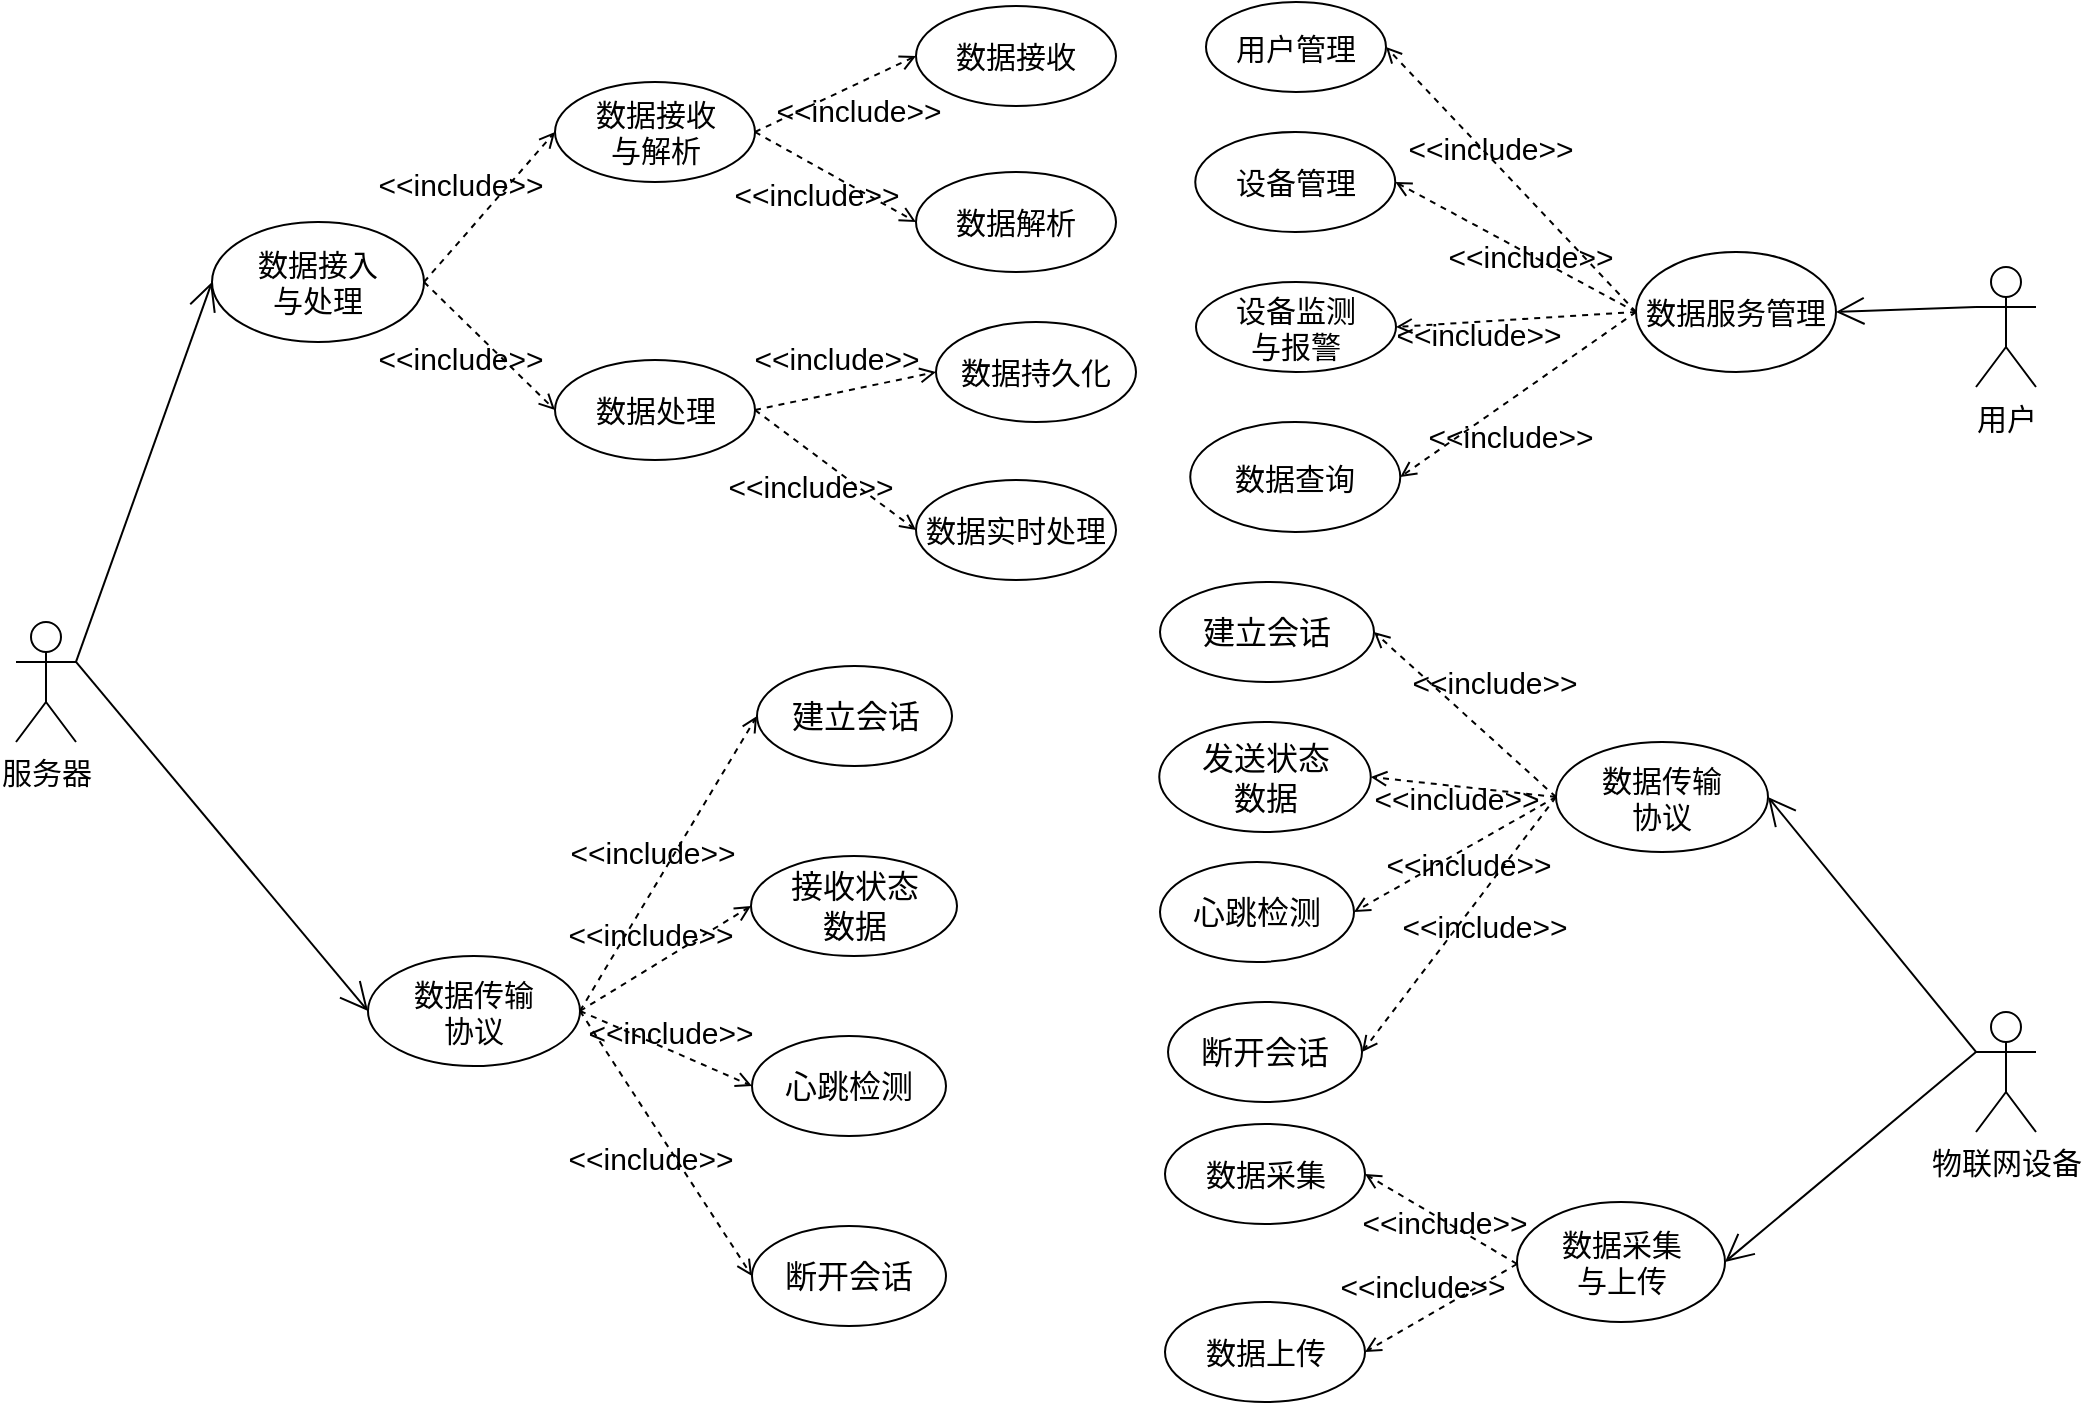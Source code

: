 <mxfile version="21.1.4" type="github">
  <diagram name="第 1 页" id="rm_AjaoqxogWTn5zpEYG">
    <mxGraphModel dx="1878" dy="952" grid="1" gridSize="10" guides="1" tooltips="1" connect="1" arrows="1" fold="1" page="1" pageScale="1" pageWidth="827" pageHeight="1169" math="0" shadow="0">
      <root>
        <mxCell id="0" />
        <mxCell id="1" parent="0" />
        <mxCell id="xVqG0_X76cOuItJ1Ll3z-10" value="数据接入&lt;br style=&quot;font-size: 15px;&quot;&gt;与处理" style="ellipse;whiteSpace=wrap;html=1;fontSize=15;" parent="1" vertex="1">
          <mxGeometry x="268" y="310" width="106" height="60" as="geometry" />
        </mxCell>
        <mxCell id="xVqG0_X76cOuItJ1Ll3z-11" value="&amp;lt;&amp;lt;include&amp;gt;&amp;gt;" style="html=1;verticalAlign=bottom;labelBackgroundColor=none;endArrow=open;endFill=0;dashed=1;rounded=0;fontSize=15;exitX=1;exitY=0.5;exitDx=0;exitDy=0;entryX=0;entryY=0.5;entryDx=0;entryDy=0;" parent="1" source="xVqG0_X76cOuItJ1Ll3z-10" target="xVqG0_X76cOuItJ1Ll3z-12" edge="1">
          <mxGeometry x="-0.192" y="11" width="160" relative="1" as="geometry">
            <mxPoint x="409.5" y="300" as="sourcePoint" />
            <mxPoint x="499.5" y="250" as="targetPoint" />
            <mxPoint as="offset" />
          </mxGeometry>
        </mxCell>
        <mxCell id="xVqG0_X76cOuItJ1Ll3z-12" value="数据接收&lt;br style=&quot;font-size: 15px;&quot;&gt;与解析" style="ellipse;whiteSpace=wrap;html=1;fontSize=15;" parent="1" vertex="1">
          <mxGeometry x="439.5" y="240" width="100" height="50" as="geometry" />
        </mxCell>
        <mxCell id="xVqG0_X76cOuItJ1Ll3z-13" style="edgeStyle=none;rounded=0;orthogonalLoop=1;jettySize=auto;html=1;entryX=0;entryY=0.5;entryDx=0;entryDy=0;fontSize=15;" parent="1" source="xVqG0_X76cOuItJ1Ll3z-12" target="xVqG0_X76cOuItJ1Ll3z-12" edge="1">
          <mxGeometry relative="1" as="geometry" />
        </mxCell>
        <mxCell id="xVqG0_X76cOuItJ1Ll3z-14" value="数据处理" style="ellipse;whiteSpace=wrap;html=1;fontSize=15;" parent="1" vertex="1">
          <mxGeometry x="439.5" y="379" width="100" height="50" as="geometry" />
        </mxCell>
        <mxCell id="xVqG0_X76cOuItJ1Ll3z-15" style="edgeStyle=none;rounded=0;orthogonalLoop=1;jettySize=auto;html=1;entryX=0;entryY=0.5;entryDx=0;entryDy=0;fontSize=15;" parent="1" source="xVqG0_X76cOuItJ1Ll3z-14" target="xVqG0_X76cOuItJ1Ll3z-14" edge="1">
          <mxGeometry relative="1" as="geometry" />
        </mxCell>
        <mxCell id="xVqG0_X76cOuItJ1Ll3z-16" value="&amp;lt;&amp;lt;include&amp;gt;&amp;gt;" style="html=1;verticalAlign=bottom;labelBackgroundColor=none;endArrow=open;endFill=0;dashed=1;rounded=0;fontSize=15;exitX=1;exitY=0.5;exitDx=0;exitDy=0;entryX=0;entryY=0.5;entryDx=0;entryDy=0;" parent="1" source="xVqG0_X76cOuItJ1Ll3z-10" target="xVqG0_X76cOuItJ1Ll3z-14" edge="1">
          <mxGeometry x="0.036" y="-23" width="160" relative="1" as="geometry">
            <mxPoint x="409.5" y="370" as="sourcePoint" />
            <mxPoint x="529.5" y="315" as="targetPoint" />
            <mxPoint as="offset" />
          </mxGeometry>
        </mxCell>
        <mxCell id="xVqG0_X76cOuItJ1Ll3z-17" value="" style="endArrow=open;endFill=1;endSize=12;html=1;rounded=0;fontSize=15;exitX=1;exitY=0.333;exitDx=0;exitDy=0;exitPerimeter=0;entryX=0;entryY=0.5;entryDx=0;entryDy=0;" parent="1" source="xVqG0_X76cOuItJ1Ll3z-39" target="xVqG0_X76cOuItJ1Ll3z-10" edge="1">
          <mxGeometry width="160" relative="1" as="geometry">
            <mxPoint x="190" y="483" as="sourcePoint" />
            <mxPoint x="190" y="233" as="targetPoint" />
          </mxGeometry>
        </mxCell>
        <mxCell id="xVqG0_X76cOuItJ1Ll3z-18" value="数据接收" style="ellipse;whiteSpace=wrap;html=1;fontSize=15;" parent="1" vertex="1">
          <mxGeometry x="620" y="202" width="100" height="50" as="geometry" />
        </mxCell>
        <mxCell id="xVqG0_X76cOuItJ1Ll3z-19" value="&amp;lt;&amp;lt;include&amp;gt;&amp;gt;" style="html=1;verticalAlign=bottom;labelBackgroundColor=none;endArrow=open;endFill=0;dashed=1;rounded=0;fontSize=15;exitX=1;exitY=0.5;exitDx=0;exitDy=0;entryX=0;entryY=0.5;entryDx=0;entryDy=0;" parent="1" source="xVqG0_X76cOuItJ1Ll3z-12" target="xVqG0_X76cOuItJ1Ll3z-18" edge="1">
          <mxGeometry x="0.036" y="-23" width="160" relative="1" as="geometry">
            <mxPoint x="740" y="370" as="sourcePoint" />
            <mxPoint x="860" y="435" as="targetPoint" />
            <mxPoint as="offset" />
          </mxGeometry>
        </mxCell>
        <mxCell id="xVqG0_X76cOuItJ1Ll3z-20" value="数据解析" style="ellipse;whiteSpace=wrap;html=1;fontSize=15;" parent="1" vertex="1">
          <mxGeometry x="620" y="285" width="100" height="50" as="geometry" />
        </mxCell>
        <mxCell id="xVqG0_X76cOuItJ1Ll3z-21" value="&amp;lt;&amp;lt;include&amp;gt;&amp;gt;" style="html=1;verticalAlign=bottom;labelBackgroundColor=none;endArrow=open;endFill=0;dashed=1;rounded=0;fontSize=15;exitX=1;exitY=0.5;exitDx=0;exitDy=0;entryX=0;entryY=0.5;entryDx=0;entryDy=0;" parent="1" source="xVqG0_X76cOuItJ1Ll3z-12" target="xVqG0_X76cOuItJ1Ll3z-20" edge="1">
          <mxGeometry x="0.036" y="-23" width="160" relative="1" as="geometry">
            <mxPoint x="750" y="440" as="sourcePoint" />
            <mxPoint x="820" y="400" as="targetPoint" />
            <mxPoint as="offset" />
          </mxGeometry>
        </mxCell>
        <mxCell id="xVqG0_X76cOuItJ1Ll3z-22" value="&amp;lt;&amp;lt;include&amp;gt;&amp;gt;" style="html=1;verticalAlign=bottom;labelBackgroundColor=none;endArrow=open;endFill=0;dashed=1;rounded=0;fontSize=15;exitX=1;exitY=0.5;exitDx=0;exitDy=0;entryX=0;entryY=0.5;entryDx=0;entryDy=0;" parent="1" source="xVqG0_X76cOuItJ1Ll3z-14" target="xVqG0_X76cOuItJ1Ll3z-24" edge="1">
          <mxGeometry x="-0.081" y="5" width="160" relative="1" as="geometry">
            <mxPoint x="750" y="439" as="sourcePoint" />
            <mxPoint x="820" y="399" as="targetPoint" />
            <mxPoint as="offset" />
          </mxGeometry>
        </mxCell>
        <mxCell id="xVqG0_X76cOuItJ1Ll3z-24" value="数据持久化" style="ellipse;whiteSpace=wrap;html=1;fontSize=15;" parent="1" vertex="1">
          <mxGeometry x="630" y="360" width="100" height="50" as="geometry" />
        </mxCell>
        <mxCell id="xVqG0_X76cOuItJ1Ll3z-25" value="数据实时处理" style="ellipse;whiteSpace=wrap;html=1;fontSize=15;" parent="1" vertex="1">
          <mxGeometry x="620" y="439" width="100" height="50" as="geometry" />
        </mxCell>
        <mxCell id="xVqG0_X76cOuItJ1Ll3z-26" value="&amp;lt;&amp;lt;include&amp;gt;&amp;gt;" style="html=1;verticalAlign=bottom;labelBackgroundColor=none;endArrow=open;endFill=0;dashed=1;rounded=0;fontSize=15;exitX=1;exitY=0.5;exitDx=0;exitDy=0;entryX=0;entryY=0.5;entryDx=0;entryDy=0;" parent="1" source="xVqG0_X76cOuItJ1Ll3z-14" target="xVqG0_X76cOuItJ1Ll3z-25" edge="1">
          <mxGeometry x="0.036" y="-23" width="160" relative="1" as="geometry">
            <mxPoint x="590" y="589" as="sourcePoint" />
            <mxPoint x="660" y="549" as="targetPoint" />
            <mxPoint as="offset" />
          </mxGeometry>
        </mxCell>
        <mxCell id="xVqG0_X76cOuItJ1Ll3z-28" value="数据服务管理" style="ellipse;whiteSpace=wrap;html=1;fontSize=15;" parent="1" vertex="1">
          <mxGeometry x="980" y="325" width="100" height="60" as="geometry" />
        </mxCell>
        <mxCell id="xVqG0_X76cOuItJ1Ll3z-29" value="&lt;font style=&quot;font-size: 15px;&quot;&gt;用户&lt;/font&gt;" style="shape=umlActor;verticalLabelPosition=bottom;verticalAlign=top;html=1;outlineConnect=0;fontSize=15;" parent="1" vertex="1">
          <mxGeometry x="1150" y="332.5" width="30" height="60" as="geometry" />
        </mxCell>
        <mxCell id="xVqG0_X76cOuItJ1Ll3z-30" value="" style="endArrow=open;endFill=1;endSize=12;html=1;rounded=0;fontSize=15;exitX=0;exitY=0.333;exitDx=0;exitDy=0;exitPerimeter=0;entryX=1;entryY=0.5;entryDx=0;entryDy=0;" parent="1" source="xVqG0_X76cOuItJ1Ll3z-29" target="xVqG0_X76cOuItJ1Ll3z-28" edge="1">
          <mxGeometry width="160" relative="1" as="geometry">
            <mxPoint x="1210" y="190" as="sourcePoint" />
            <mxPoint x="1310" y="140" as="targetPoint" />
          </mxGeometry>
        </mxCell>
        <mxCell id="xVqG0_X76cOuItJ1Ll3z-31" value="&amp;lt;&amp;lt;include&amp;gt;&amp;gt;" style="html=1;verticalAlign=bottom;labelBackgroundColor=none;endArrow=open;endFill=0;dashed=1;rounded=0;fontSize=15;exitX=0;exitY=0.5;exitDx=0;exitDy=0;entryX=1;entryY=0.5;entryDx=0;entryDy=0;" parent="1" source="xVqG0_X76cOuItJ1Ll3z-28" target="xVqG0_X76cOuItJ1Ll3z-32" edge="1">
          <mxGeometry x="0.116" y="5" width="160" relative="1" as="geometry">
            <mxPoint x="200" y="370" as="sourcePoint" />
            <mxPoint x="910" y="210" as="targetPoint" />
            <mxPoint as="offset" />
            <Array as="points" />
          </mxGeometry>
        </mxCell>
        <mxCell id="xVqG0_X76cOuItJ1Ll3z-32" value="用户管理" style="ellipse;whiteSpace=wrap;html=1;fontSize=15;" parent="1" vertex="1">
          <mxGeometry x="765" y="200" width="90" height="45" as="geometry" />
        </mxCell>
        <mxCell id="xVqG0_X76cOuItJ1Ll3z-33" value="设备管理" style="ellipse;whiteSpace=wrap;html=1;fontSize=15;" parent="1" vertex="1">
          <mxGeometry x="759.63" y="265" width="100" height="50" as="geometry" />
        </mxCell>
        <mxCell id="xVqG0_X76cOuItJ1Ll3z-34" value="&amp;lt;&amp;lt;include&amp;gt;&amp;gt;" style="html=1;verticalAlign=bottom;labelBackgroundColor=none;endArrow=open;endFill=0;dashed=1;rounded=0;fontSize=15;exitX=0;exitY=0.5;exitDx=0;exitDy=0;entryX=1;entryY=0.5;entryDx=0;entryDy=0;" parent="1" source="xVqG0_X76cOuItJ1Ll3z-28" target="xVqG0_X76cOuItJ1Ll3z-33" edge="1">
          <mxGeometry x="-0.204" y="11" width="160" relative="1" as="geometry">
            <mxPoint x="1020" y="520" as="sourcePoint" />
            <mxPoint x="920" y="480" as="targetPoint" />
            <mxPoint as="offset" />
          </mxGeometry>
        </mxCell>
        <mxCell id="xVqG0_X76cOuItJ1Ll3z-35" value="设备监测&lt;br&gt;与报警" style="ellipse;whiteSpace=wrap;html=1;fontSize=15;" parent="1" vertex="1">
          <mxGeometry x="760" y="340" width="100" height="45" as="geometry" />
        </mxCell>
        <mxCell id="xVqG0_X76cOuItJ1Ll3z-36" value="数据查询" style="ellipse;whiteSpace=wrap;html=1;fontSize=15;" parent="1" vertex="1">
          <mxGeometry x="757.13" y="410" width="105" height="55" as="geometry" />
        </mxCell>
        <mxCell id="xVqG0_X76cOuItJ1Ll3z-37" value="&amp;lt;&amp;lt;include&amp;gt;&amp;gt;" style="html=1;verticalAlign=bottom;labelBackgroundColor=none;endArrow=open;endFill=0;dashed=1;rounded=0;fontSize=15;exitX=0;exitY=0.5;exitDx=0;exitDy=0;entryX=1;entryY=0.5;entryDx=0;entryDy=0;" parent="1" source="xVqG0_X76cOuItJ1Ll3z-28" target="xVqG0_X76cOuItJ1Ll3z-35" edge="1">
          <mxGeometry x="0.333" y="18" width="160" relative="1" as="geometry">
            <mxPoint x="1000" y="260" as="sourcePoint" />
            <mxPoint x="900" y="330" as="targetPoint" />
            <mxPoint as="offset" />
          </mxGeometry>
        </mxCell>
        <mxCell id="xVqG0_X76cOuItJ1Ll3z-38" value="&amp;lt;&amp;lt;include&amp;gt;&amp;gt;" style="html=1;verticalAlign=bottom;labelBackgroundColor=none;endArrow=open;endFill=0;dashed=1;rounded=0;fontSize=15;exitX=0;exitY=0.5;exitDx=0;exitDy=0;entryX=1;entryY=0.5;entryDx=0;entryDy=0;" parent="1" source="xVqG0_X76cOuItJ1Ll3z-28" target="xVqG0_X76cOuItJ1Ll3z-36" edge="1">
          <mxGeometry x="0.306" y="24" width="160" relative="1" as="geometry">
            <mxPoint x="1040" y="560" as="sourcePoint" />
            <mxPoint x="910" y="630" as="targetPoint" />
            <mxPoint as="offset" />
          </mxGeometry>
        </mxCell>
        <mxCell id="xVqG0_X76cOuItJ1Ll3z-39" value="&lt;font style=&quot;font-size: 15px;&quot;&gt;服务器&lt;/font&gt;" style="shape=umlActor;verticalLabelPosition=bottom;verticalAlign=top;html=1;outlineConnect=0;fontSize=15;" parent="1" vertex="1">
          <mxGeometry x="170" y="510" width="30" height="60" as="geometry" />
        </mxCell>
        <mxCell id="_ve1iSsWlfkx62Zq-V1f-1" value="数据传输&lt;br&gt;协议" style="ellipse;whiteSpace=wrap;html=1;fontSize=15;" vertex="1" parent="1">
          <mxGeometry x="346" y="677" width="106" height="55" as="geometry" />
        </mxCell>
        <mxCell id="_ve1iSsWlfkx62Zq-V1f-2" value="" style="endArrow=open;endFill=1;endSize=12;html=1;rounded=0;fontSize=15;exitX=1;exitY=0.333;exitDx=0;exitDy=0;exitPerimeter=0;entryX=0;entryY=0.5;entryDx=0;entryDy=0;" edge="1" parent="1" source="xVqG0_X76cOuItJ1Ll3z-39" target="_ve1iSsWlfkx62Zq-V1f-1">
          <mxGeometry width="160" relative="1" as="geometry">
            <mxPoint x="120" y="410" as="sourcePoint" />
            <mxPoint x="178" y="280" as="targetPoint" />
          </mxGeometry>
        </mxCell>
        <mxCell id="_ve1iSsWlfkx62Zq-V1f-4" value="建立会话" style="ellipse;whiteSpace=wrap;html=1;fontSize=16;" vertex="1" parent="1">
          <mxGeometry x="540.5" y="532" width="97.5" height="50" as="geometry" />
        </mxCell>
        <mxCell id="_ve1iSsWlfkx62Zq-V1f-6" value="接收状态&lt;br&gt;数据" style="ellipse;whiteSpace=wrap;html=1;fontSize=16;direction=west;" vertex="1" parent="1">
          <mxGeometry x="537.5" y="627" width="103" height="50" as="geometry" />
        </mxCell>
        <mxCell id="_ve1iSsWlfkx62Zq-V1f-7" value="心跳检测" style="ellipse;whiteSpace=wrap;html=1;fontSize=16;direction=west;" vertex="1" parent="1">
          <mxGeometry x="538" y="717" width="97" height="50" as="geometry" />
        </mxCell>
        <mxCell id="_ve1iSsWlfkx62Zq-V1f-8" value="断开会话" style="ellipse;whiteSpace=wrap;html=1;fontSize=16;direction=west;" vertex="1" parent="1">
          <mxGeometry x="538" y="812" width="97" height="50" as="geometry" />
        </mxCell>
        <mxCell id="_ve1iSsWlfkx62Zq-V1f-9" value="&amp;lt;&amp;lt;include&amp;gt;&amp;gt;" style="html=1;verticalAlign=bottom;labelBackgroundColor=none;endArrow=open;endFill=0;dashed=1;rounded=0;fontSize=15;exitX=1;exitY=0.5;exitDx=0;exitDy=0;entryX=0;entryY=0.5;entryDx=0;entryDy=0;" edge="1" parent="1" source="_ve1iSsWlfkx62Zq-V1f-1" target="_ve1iSsWlfkx62Zq-V1f-4">
          <mxGeometry x="-0.118" y="4" width="160" relative="1" as="geometry">
            <mxPoint x="148" y="767" as="sourcePoint" />
            <mxPoint x="214" y="831" as="targetPoint" />
            <mxPoint as="offset" />
          </mxGeometry>
        </mxCell>
        <mxCell id="_ve1iSsWlfkx62Zq-V1f-10" value="&amp;lt;&amp;lt;include&amp;gt;&amp;gt;" style="html=1;verticalAlign=bottom;labelBackgroundColor=none;endArrow=open;endFill=0;dashed=1;rounded=0;fontSize=15;exitX=1;exitY=0.5;exitDx=0;exitDy=0;entryX=1;entryY=0.5;entryDx=0;entryDy=0;" edge="1" parent="1" source="_ve1iSsWlfkx62Zq-V1f-1" target="_ve1iSsWlfkx62Zq-V1f-6">
          <mxGeometry x="-0.118" y="4" width="160" relative="1" as="geometry">
            <mxPoint x="178" y="767" as="sourcePoint" />
            <mxPoint x="245" y="664" as="targetPoint" />
            <mxPoint as="offset" />
          </mxGeometry>
        </mxCell>
        <mxCell id="_ve1iSsWlfkx62Zq-V1f-11" value="&amp;lt;&amp;lt;include&amp;gt;&amp;gt;" style="html=1;verticalAlign=bottom;labelBackgroundColor=none;endArrow=open;endFill=0;dashed=1;rounded=0;fontSize=15;exitX=1;exitY=0.5;exitDx=0;exitDy=0;entryX=1;entryY=0.5;entryDx=0;entryDy=0;" edge="1" parent="1" source="_ve1iSsWlfkx62Zq-V1f-1" target="_ve1iSsWlfkx62Zq-V1f-7">
          <mxGeometry x="0.079" y="-3" width="160" relative="1" as="geometry">
            <mxPoint x="198" y="877" as="sourcePoint" />
            <mxPoint x="261" y="844" as="targetPoint" />
            <mxPoint as="offset" />
          </mxGeometry>
        </mxCell>
        <mxCell id="_ve1iSsWlfkx62Zq-V1f-12" value="&amp;lt;&amp;lt;include&amp;gt;&amp;gt;" style="html=1;verticalAlign=bottom;labelBackgroundColor=none;endArrow=open;endFill=0;dashed=1;rounded=0;fontSize=15;exitX=1;exitY=0.5;exitDx=0;exitDy=0;entryX=1;entryY=0.5;entryDx=0;entryDy=0;" edge="1" parent="1" source="_ve1iSsWlfkx62Zq-V1f-1" target="_ve1iSsWlfkx62Zq-V1f-8">
          <mxGeometry x="0.152" y="-17" width="160" relative="1" as="geometry">
            <mxPoint x="368" y="817" as="sourcePoint" />
            <mxPoint x="451" y="779" as="targetPoint" />
            <mxPoint as="offset" />
          </mxGeometry>
        </mxCell>
        <mxCell id="_ve1iSsWlfkx62Zq-V1f-13" value="&lt;font style=&quot;font-size: 15px;&quot;&gt;物联网设备&lt;/font&gt;" style="shape=umlActor;verticalLabelPosition=bottom;verticalAlign=top;html=1;outlineConnect=0;fontSize=15;" vertex="1" parent="1">
          <mxGeometry x="1150" y="705" width="30" height="60" as="geometry" />
        </mxCell>
        <mxCell id="_ve1iSsWlfkx62Zq-V1f-14" value="数据采集&lt;br style=&quot;font-size: 15px;&quot;&gt;与上传" style="ellipse;whiteSpace=wrap;html=1;fontSize=15;" vertex="1" parent="1">
          <mxGeometry x="920.5" y="800" width="104" height="60" as="geometry" />
        </mxCell>
        <mxCell id="_ve1iSsWlfkx62Zq-V1f-15" value="" style="endArrow=open;endFill=1;endSize=12;html=1;rounded=0;fontSize=15;exitX=0;exitY=0.333;exitDx=0;exitDy=0;exitPerimeter=0;entryX=1;entryY=0.5;entryDx=0;entryDy=0;" edge="1" parent="1" source="_ve1iSsWlfkx62Zq-V1f-13" target="_ve1iSsWlfkx62Zq-V1f-14">
          <mxGeometry width="160" relative="1" as="geometry">
            <mxPoint x="452.5" y="995" as="sourcePoint" />
            <mxPoint x="1043" y="790" as="targetPoint" />
          </mxGeometry>
        </mxCell>
        <mxCell id="_ve1iSsWlfkx62Zq-V1f-16" value="&amp;lt;&amp;lt;include&amp;gt;&amp;gt;" style="html=1;verticalAlign=bottom;labelBackgroundColor=none;endArrow=open;endFill=0;dashed=1;rounded=0;fontSize=15;entryX=1;entryY=0.5;entryDx=0;entryDy=0;exitX=0;exitY=0.5;exitDx=0;exitDy=0;" edge="1" parent="1" target="_ve1iSsWlfkx62Zq-V1f-17">
          <mxGeometry x="-0.192" y="11" width="160" relative="1" as="geometry">
            <mxPoint x="920.5" y="831" as="sourcePoint" />
            <mxPoint x="764.5" y="796" as="targetPoint" />
            <mxPoint as="offset" />
          </mxGeometry>
        </mxCell>
        <mxCell id="_ve1iSsWlfkx62Zq-V1f-17" value="数据采集" style="ellipse;whiteSpace=wrap;html=1;fontSize=15;" vertex="1" parent="1">
          <mxGeometry x="744.5" y="761" width="100" height="50" as="geometry" />
        </mxCell>
        <mxCell id="_ve1iSsWlfkx62Zq-V1f-18" style="edgeStyle=none;rounded=0;orthogonalLoop=1;jettySize=auto;html=1;entryX=0;entryY=0.5;entryDx=0;entryDy=0;fontSize=15;" edge="1" parent="1" source="_ve1iSsWlfkx62Zq-V1f-17" target="_ve1iSsWlfkx62Zq-V1f-17">
          <mxGeometry relative="1" as="geometry" />
        </mxCell>
        <mxCell id="_ve1iSsWlfkx62Zq-V1f-19" value="数据上传" style="ellipse;whiteSpace=wrap;html=1;fontSize=15;" vertex="1" parent="1">
          <mxGeometry x="744.5" y="850" width="100" height="50" as="geometry" />
        </mxCell>
        <mxCell id="_ve1iSsWlfkx62Zq-V1f-20" style="edgeStyle=none;rounded=0;orthogonalLoop=1;jettySize=auto;html=1;entryX=0;entryY=0.5;entryDx=0;entryDy=0;fontSize=15;" edge="1" parent="1" source="_ve1iSsWlfkx62Zq-V1f-19" target="_ve1iSsWlfkx62Zq-V1f-19">
          <mxGeometry relative="1" as="geometry" />
        </mxCell>
        <mxCell id="_ve1iSsWlfkx62Zq-V1f-21" value="&amp;lt;&amp;lt;include&amp;gt;&amp;gt;" style="html=1;verticalAlign=bottom;labelBackgroundColor=none;endArrow=open;endFill=0;dashed=1;rounded=0;fontSize=15;entryX=1;entryY=0.5;entryDx=0;entryDy=0;exitX=0;exitY=0.5;exitDx=0;exitDy=0;" edge="1" parent="1" target="_ve1iSsWlfkx62Zq-V1f-19">
          <mxGeometry x="0.19" y="-4" width="160" relative="1" as="geometry">
            <mxPoint x="920.5" y="831" as="sourcePoint" />
            <mxPoint x="794.5" y="861" as="targetPoint" />
            <mxPoint as="offset" />
          </mxGeometry>
        </mxCell>
        <mxCell id="_ve1iSsWlfkx62Zq-V1f-26" value="数据传输&lt;br&gt;协议" style="ellipse;whiteSpace=wrap;html=1;fontSize=15;" vertex="1" parent="1">
          <mxGeometry x="940" y="570" width="106" height="55" as="geometry" />
        </mxCell>
        <mxCell id="_ve1iSsWlfkx62Zq-V1f-28" value="建立会话" style="ellipse;whiteSpace=wrap;html=1;fontSize=16;" vertex="1" parent="1">
          <mxGeometry x="742" y="490" width="107" height="50" as="geometry" />
        </mxCell>
        <mxCell id="_ve1iSsWlfkx62Zq-V1f-29" value="发送状态&lt;br&gt;数据" style="ellipse;whiteSpace=wrap;html=1;fontSize=16;" vertex="1" parent="1">
          <mxGeometry x="741.63" y="560" width="105.75" height="55" as="geometry" />
        </mxCell>
        <mxCell id="_ve1iSsWlfkx62Zq-V1f-30" value="心跳检测" style="ellipse;whiteSpace=wrap;html=1;fontSize=16;" vertex="1" parent="1">
          <mxGeometry x="742" y="630" width="97" height="50" as="geometry" />
        </mxCell>
        <mxCell id="_ve1iSsWlfkx62Zq-V1f-31" value="断开会话" style="ellipse;whiteSpace=wrap;html=1;fontSize=16;" vertex="1" parent="1">
          <mxGeometry x="746.01" y="700" width="97" height="50" as="geometry" />
        </mxCell>
        <mxCell id="_ve1iSsWlfkx62Zq-V1f-32" value="" style="endArrow=open;endFill=1;endSize=12;html=1;rounded=0;fontSize=15;exitX=0;exitY=0.333;exitDx=0;exitDy=0;exitPerimeter=0;entryX=1;entryY=0.5;entryDx=0;entryDy=0;" edge="1" parent="1" source="_ve1iSsWlfkx62Zq-V1f-13" target="_ve1iSsWlfkx62Zq-V1f-26">
          <mxGeometry width="160" relative="1" as="geometry">
            <mxPoint x="1090" y="530" as="sourcePoint" />
            <mxPoint x="964" y="635" as="targetPoint" />
          </mxGeometry>
        </mxCell>
        <mxCell id="_ve1iSsWlfkx62Zq-V1f-33" value="&amp;lt;&amp;lt;include&amp;gt;&amp;gt;" style="html=1;verticalAlign=bottom;labelBackgroundColor=none;endArrow=open;endFill=0;dashed=1;rounded=0;fontSize=15;exitX=0;exitY=0.5;exitDx=0;exitDy=0;entryX=1;entryY=0.5;entryDx=0;entryDy=0;" edge="1" parent="1" source="_ve1iSsWlfkx62Zq-V1f-26" target="_ve1iSsWlfkx62Zq-V1f-28">
          <mxGeometry x="-0.117" y="-13" width="160" relative="1" as="geometry">
            <mxPoint x="1070" y="520" as="sourcePoint" />
            <mxPoint x="952" y="603" as="targetPoint" />
            <mxPoint as="offset" />
          </mxGeometry>
        </mxCell>
        <mxCell id="_ve1iSsWlfkx62Zq-V1f-34" value="&amp;lt;&amp;lt;include&amp;gt;&amp;gt;" style="html=1;verticalAlign=bottom;labelBackgroundColor=none;endArrow=open;endFill=0;dashed=1;rounded=0;fontSize=15;exitX=0;exitY=0.5;exitDx=0;exitDy=0;entryX=1;entryY=0.5;entryDx=0;entryDy=0;" edge="1" parent="1" source="_ve1iSsWlfkx62Zq-V1f-26" target="_ve1iSsWlfkx62Zq-V1f-29">
          <mxGeometry x="0.038" y="18" width="160" relative="1" as="geometry">
            <mxPoint x="1100" y="510" as="sourcePoint" />
            <mxPoint x="1009" y="427" as="targetPoint" />
            <mxPoint as="offset" />
          </mxGeometry>
        </mxCell>
        <mxCell id="_ve1iSsWlfkx62Zq-V1f-35" value="&amp;lt;&amp;lt;include&amp;gt;&amp;gt;" style="html=1;verticalAlign=bottom;labelBackgroundColor=none;endArrow=open;endFill=0;dashed=1;rounded=0;fontSize=15;exitX=0;exitY=0.5;exitDx=0;exitDy=0;entryX=1;entryY=0.5;entryDx=0;entryDy=0;" edge="1" parent="1" source="_ve1iSsWlfkx62Zq-V1f-26" target="_ve1iSsWlfkx62Zq-V1f-30">
          <mxGeometry x="0.038" y="18" width="160" relative="1" as="geometry">
            <mxPoint x="1200" y="540" as="sourcePoint" />
            <mxPoint x="1107" y="530" as="targetPoint" />
            <mxPoint as="offset" />
          </mxGeometry>
        </mxCell>
        <mxCell id="_ve1iSsWlfkx62Zq-V1f-36" value="&amp;lt;&amp;lt;include&amp;gt;&amp;gt;" style="html=1;verticalAlign=bottom;labelBackgroundColor=none;endArrow=open;endFill=0;dashed=1;rounded=0;fontSize=15;exitX=0;exitY=0.5;exitDx=0;exitDy=0;entryX=1;entryY=0.5;entryDx=0;entryDy=0;" edge="1" parent="1" source="_ve1iSsWlfkx62Zq-V1f-26" target="_ve1iSsWlfkx62Zq-V1f-31">
          <mxGeometry x="0.038" y="18" width="160" relative="1" as="geometry">
            <mxPoint x="980" y="660" as="sourcePoint" />
            <mxPoint x="879" y="717" as="targetPoint" />
            <mxPoint as="offset" />
          </mxGeometry>
        </mxCell>
      </root>
    </mxGraphModel>
  </diagram>
</mxfile>

